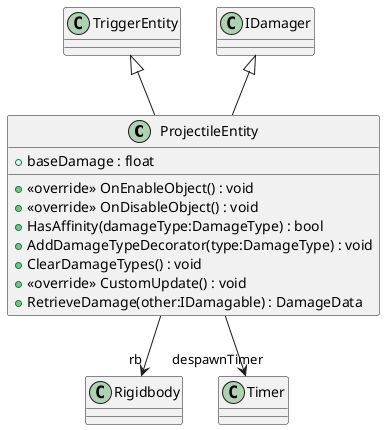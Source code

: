 @startuml
class ProjectileEntity {
    + baseDamage : float
    + <<override>> OnEnableObject() : void
    + <<override>> OnDisableObject() : void
    + HasAffinity(damageType:DamageType) : bool
    + AddDamageTypeDecorator(type:DamageType) : void
    + ClearDamageTypes() : void
    + <<override>> CustomUpdate() : void
    + RetrieveDamage(other:IDamagable) : DamageData
}
TriggerEntity <|-- ProjectileEntity
IDamager <|-- ProjectileEntity
ProjectileEntity --> "rb" Rigidbody
ProjectileEntity --> "despawnTimer" Timer
@enduml
